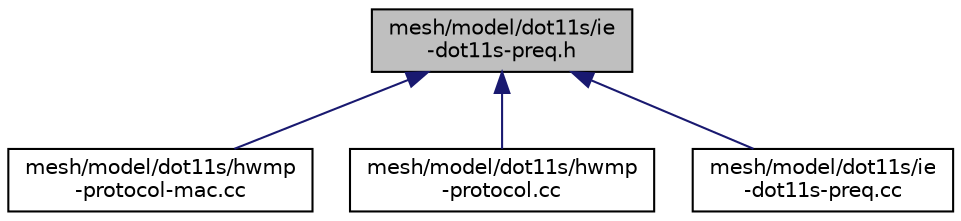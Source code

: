 digraph "mesh/model/dot11s/ie-dot11s-preq.h"
{
  edge [fontname="Helvetica",fontsize="10",labelfontname="Helvetica",labelfontsize="10"];
  node [fontname="Helvetica",fontsize="10",shape=record];
  Node1 [label="mesh/model/dot11s/ie\l-dot11s-preq.h",height=0.2,width=0.4,color="black", fillcolor="grey75", style="filled", fontcolor="black"];
  Node1 -> Node2 [dir="back",color="midnightblue",fontsize="10",style="solid"];
  Node2 [label="mesh/model/dot11s/hwmp\l-protocol-mac.cc",height=0.2,width=0.4,color="black", fillcolor="white", style="filled",URL="$d7/db3/hwmp-protocol-mac_8cc.html"];
  Node1 -> Node3 [dir="back",color="midnightblue",fontsize="10",style="solid"];
  Node3 [label="mesh/model/dot11s/hwmp\l-protocol.cc",height=0.2,width=0.4,color="black", fillcolor="white", style="filled",URL="$dc/da2/hwmp-protocol_8cc.html"];
  Node1 -> Node4 [dir="back",color="midnightblue",fontsize="10",style="solid"];
  Node4 [label="mesh/model/dot11s/ie\l-dot11s-preq.cc",height=0.2,width=0.4,color="black", fillcolor="white", style="filled",URL="$d1/d60/ie-dot11s-preq_8cc.html"];
}
